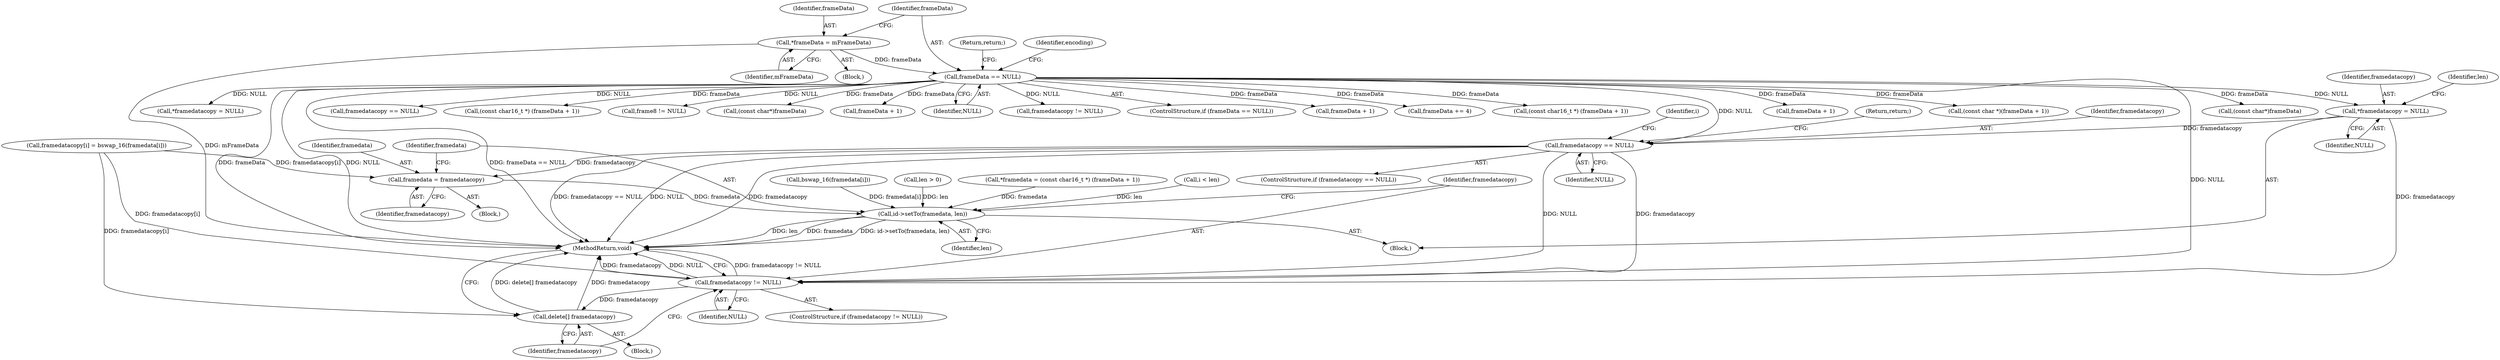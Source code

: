 digraph "0_Android_6d0249be2275fd4086783f259f4e2c54722a7c55_0@API" {
"1000287" [label="(Call,framedatacopy == NULL)"];
"1000273" [label="(Call,*framedatacopy = NULL)"];
"1000116" [label="(Call,frameData == NULL)"];
"1000112" [label="(Call,*frameData = mFrameData)"];
"1000311" [label="(Call,framedata = framedatacopy)"];
"1000314" [label="(Call,id->setTo(framedata, len))"];
"1000318" [label="(Call,framedatacopy != NULL)"];
"1000322" [label="(Call,delete[] framedatacopy)"];
"1000287" [label="(Call,framedatacopy == NULL)"];
"1000269" [label="(Call,frameData + 1)"];
"1000246" [label="(Call,(const char *)(frameData + 1))"];
"1000274" [label="(Identifier,framedatacopy)"];
"1000280" [label="(Block,)"];
"1000315" [label="(Identifier,framedata)"];
"1000316" [label="(Identifier,len)"];
"1000234" [label="(Call,(const char*)frameData)"];
"1000112" [label="(Call,*frameData = mFrameData)"];
"1000321" [label="(Block,)"];
"1000275" [label="(Identifier,NULL)"];
"1000318" [label="(Call,framedatacopy != NULL)"];
"1000278" [label="(Identifier,len)"];
"1000117" [label="(Identifier,frameData)"];
"1000345" [label="(Call,*framedatacopy = NULL)"];
"1000320" [label="(Identifier,NULL)"];
"1000322" [label="(Call,delete[] framedatacopy)"];
"1000113" [label="(Identifier,frameData)"];
"1000120" [label="(Return,return;)"];
"1000307" [label="(Call,bswap_16(framedata[i]))"];
"1000311" [label="(Call,framedata = framedatacopy)"];
"1000108" [label="(Block,)"];
"1000277" [label="(Call,len > 0)"];
"1000493" [label="(MethodReturn,void)"];
"1000323" [label="(Identifier,framedatacopy)"];
"1000366" [label="(Call,framedatacopy == NULL)"];
"1000317" [label="(ControlStructure,if (framedatacopy != NULL))"];
"1000257" [label="(Block,)"];
"1000265" [label="(Call,*framedata = (const char16_t *) (frameData + 1))"];
"1000313" [label="(Identifier,framedatacopy)"];
"1000267" [label="(Call,(const char16_t *) (frameData + 1))"];
"1000288" [label="(Identifier,framedatacopy)"];
"1000295" [label="(Identifier,i)"];
"1000449" [label="(Call,frame8 != NULL)"];
"1000289" [label="(Identifier,NULL)"];
"1000116" [label="(Call,frameData == NULL)"];
"1000160" [label="(Call,(const char*)frameData)"];
"1000248" [label="(Call,frameData + 1)"];
"1000118" [label="(Identifier,NULL)"];
"1000487" [label="(Call,framedatacopy != NULL)"];
"1000115" [label="(ControlStructure,if (frameData == NULL))"];
"1000291" [label="(Return,return;)"];
"1000341" [label="(Call,frameData + 1)"];
"1000319" [label="(Identifier,framedatacopy)"];
"1000114" [label="(Identifier,mFrameData)"];
"1000286" [label="(ControlStructure,if (framedatacopy == NULL))"];
"1000273" [label="(Call,*framedatacopy = NULL)"];
"1000303" [label="(Call,framedatacopy[i] = bswap_16(framedata[i]))"];
"1000123" [label="(Identifier,encoding)"];
"1000184" [label="(Call,frameData += 4)"];
"1000297" [label="(Call,i < len)"];
"1000314" [label="(Call,id->setTo(framedata, len))"];
"1000312" [label="(Identifier,framedata)"];
"1000339" [label="(Call,(const char16_t *) (frameData + 1))"];
"1000287" -> "1000286"  [label="AST: "];
"1000287" -> "1000289"  [label="CFG: "];
"1000288" -> "1000287"  [label="AST: "];
"1000289" -> "1000287"  [label="AST: "];
"1000291" -> "1000287"  [label="CFG: "];
"1000295" -> "1000287"  [label="CFG: "];
"1000287" -> "1000493"  [label="DDG: framedatacopy == NULL"];
"1000287" -> "1000493"  [label="DDG: NULL"];
"1000287" -> "1000493"  [label="DDG: framedatacopy"];
"1000273" -> "1000287"  [label="DDG: framedatacopy"];
"1000116" -> "1000287"  [label="DDG: NULL"];
"1000287" -> "1000311"  [label="DDG: framedatacopy"];
"1000287" -> "1000318"  [label="DDG: framedatacopy"];
"1000287" -> "1000318"  [label="DDG: NULL"];
"1000273" -> "1000257"  [label="AST: "];
"1000273" -> "1000275"  [label="CFG: "];
"1000274" -> "1000273"  [label="AST: "];
"1000275" -> "1000273"  [label="AST: "];
"1000278" -> "1000273"  [label="CFG: "];
"1000116" -> "1000273"  [label="DDG: NULL"];
"1000273" -> "1000318"  [label="DDG: framedatacopy"];
"1000116" -> "1000115"  [label="AST: "];
"1000116" -> "1000118"  [label="CFG: "];
"1000117" -> "1000116"  [label="AST: "];
"1000118" -> "1000116"  [label="AST: "];
"1000120" -> "1000116"  [label="CFG: "];
"1000123" -> "1000116"  [label="CFG: "];
"1000116" -> "1000493"  [label="DDG: frameData"];
"1000116" -> "1000493"  [label="DDG: NULL"];
"1000116" -> "1000493"  [label="DDG: frameData == NULL"];
"1000112" -> "1000116"  [label="DDG: frameData"];
"1000116" -> "1000160"  [label="DDG: frameData"];
"1000116" -> "1000184"  [label="DDG: frameData"];
"1000116" -> "1000234"  [label="DDG: frameData"];
"1000116" -> "1000246"  [label="DDG: frameData"];
"1000116" -> "1000248"  [label="DDG: frameData"];
"1000116" -> "1000267"  [label="DDG: frameData"];
"1000116" -> "1000269"  [label="DDG: frameData"];
"1000116" -> "1000318"  [label="DDG: NULL"];
"1000116" -> "1000339"  [label="DDG: frameData"];
"1000116" -> "1000341"  [label="DDG: frameData"];
"1000116" -> "1000345"  [label="DDG: NULL"];
"1000116" -> "1000366"  [label="DDG: NULL"];
"1000116" -> "1000449"  [label="DDG: NULL"];
"1000116" -> "1000487"  [label="DDG: NULL"];
"1000112" -> "1000108"  [label="AST: "];
"1000112" -> "1000114"  [label="CFG: "];
"1000113" -> "1000112"  [label="AST: "];
"1000114" -> "1000112"  [label="AST: "];
"1000117" -> "1000112"  [label="CFG: "];
"1000112" -> "1000493"  [label="DDG: mFrameData"];
"1000311" -> "1000280"  [label="AST: "];
"1000311" -> "1000313"  [label="CFG: "];
"1000312" -> "1000311"  [label="AST: "];
"1000313" -> "1000311"  [label="AST: "];
"1000315" -> "1000311"  [label="CFG: "];
"1000303" -> "1000311"  [label="DDG: framedatacopy[i]"];
"1000311" -> "1000314"  [label="DDG: framedata"];
"1000314" -> "1000257"  [label="AST: "];
"1000314" -> "1000316"  [label="CFG: "];
"1000315" -> "1000314"  [label="AST: "];
"1000316" -> "1000314"  [label="AST: "];
"1000319" -> "1000314"  [label="CFG: "];
"1000314" -> "1000493"  [label="DDG: len"];
"1000314" -> "1000493"  [label="DDG: framedata"];
"1000314" -> "1000493"  [label="DDG: id->setTo(framedata, len)"];
"1000265" -> "1000314"  [label="DDG: framedata"];
"1000307" -> "1000314"  [label="DDG: framedata[i]"];
"1000297" -> "1000314"  [label="DDG: len"];
"1000277" -> "1000314"  [label="DDG: len"];
"1000318" -> "1000317"  [label="AST: "];
"1000318" -> "1000320"  [label="CFG: "];
"1000319" -> "1000318"  [label="AST: "];
"1000320" -> "1000318"  [label="AST: "];
"1000323" -> "1000318"  [label="CFG: "];
"1000493" -> "1000318"  [label="CFG: "];
"1000318" -> "1000493"  [label="DDG: framedatacopy != NULL"];
"1000318" -> "1000493"  [label="DDG: framedatacopy"];
"1000318" -> "1000493"  [label="DDG: NULL"];
"1000303" -> "1000318"  [label="DDG: framedatacopy[i]"];
"1000318" -> "1000322"  [label="DDG: framedatacopy"];
"1000322" -> "1000321"  [label="AST: "];
"1000322" -> "1000323"  [label="CFG: "];
"1000323" -> "1000322"  [label="AST: "];
"1000493" -> "1000322"  [label="CFG: "];
"1000322" -> "1000493"  [label="DDG: delete[] framedatacopy"];
"1000322" -> "1000493"  [label="DDG: framedatacopy"];
"1000303" -> "1000322"  [label="DDG: framedatacopy[i]"];
}
